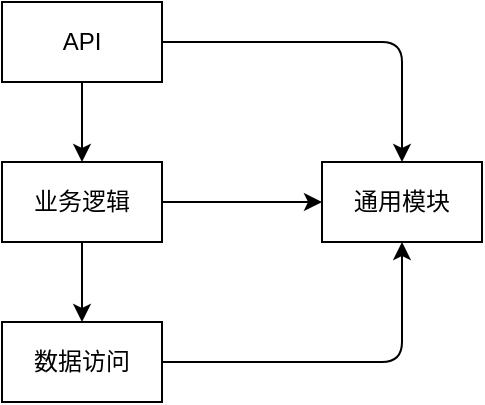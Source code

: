 <mxfile version="14.6.9" type="github">
  <diagram id="GY1wR1ctG8Jj0OJJDLwF" name="Page-1">
    <mxGraphModel dx="1182" dy="624" grid="1" gridSize="10" guides="1" tooltips="1" connect="1" arrows="1" fold="1" page="1" pageScale="1" pageWidth="827" pageHeight="1169" math="0" shadow="0">
      <root>
        <mxCell id="0" />
        <mxCell id="1" parent="0" />
        <mxCell id="LX0h06062_ws_X1BhVeB-3" value="" style="edgeStyle=orthogonalEdgeStyle;rounded=0;orthogonalLoop=1;jettySize=auto;html=1;" edge="1" parent="1" source="LX0h06062_ws_X1BhVeB-1" target="LX0h06062_ws_X1BhVeB-2">
          <mxGeometry relative="1" as="geometry" />
        </mxCell>
        <mxCell id="LX0h06062_ws_X1BhVeB-1" value="API" style="rounded=0;whiteSpace=wrap;html=1;" vertex="1" parent="1">
          <mxGeometry x="40" width="80" height="40" as="geometry" />
        </mxCell>
        <mxCell id="LX0h06062_ws_X1BhVeB-6" value="" style="edgeStyle=orthogonalEdgeStyle;rounded=0;orthogonalLoop=1;jettySize=auto;html=1;" edge="1" parent="1" source="LX0h06062_ws_X1BhVeB-2" target="LX0h06062_ws_X1BhVeB-4">
          <mxGeometry relative="1" as="geometry" />
        </mxCell>
        <mxCell id="LX0h06062_ws_X1BhVeB-7" value="" style="edgeStyle=orthogonalEdgeStyle;rounded=0;orthogonalLoop=1;jettySize=auto;html=1;" edge="1" parent="1" source="LX0h06062_ws_X1BhVeB-2" target="LX0h06062_ws_X1BhVeB-5">
          <mxGeometry relative="1" as="geometry" />
        </mxCell>
        <mxCell id="LX0h06062_ws_X1BhVeB-2" value="业务逻辑" style="rounded=0;whiteSpace=wrap;html=1;" vertex="1" parent="1">
          <mxGeometry x="40" y="80" width="80" height="40" as="geometry" />
        </mxCell>
        <mxCell id="LX0h06062_ws_X1BhVeB-4" value="数据访问" style="rounded=0;whiteSpace=wrap;html=1;" vertex="1" parent="1">
          <mxGeometry x="40" y="160" width="80" height="40" as="geometry" />
        </mxCell>
        <mxCell id="LX0h06062_ws_X1BhVeB-5" value="通用模块" style="rounded=0;whiteSpace=wrap;html=1;" vertex="1" parent="1">
          <mxGeometry x="200" y="80" width="80" height="40" as="geometry" />
        </mxCell>
        <mxCell id="LX0h06062_ws_X1BhVeB-9" value="" style="edgeStyle=segmentEdgeStyle;endArrow=classic;html=1;exitX=1;exitY=0.5;exitDx=0;exitDy=0;entryX=0.5;entryY=0;entryDx=0;entryDy=0;" edge="1" parent="1" source="LX0h06062_ws_X1BhVeB-1" target="LX0h06062_ws_X1BhVeB-5">
          <mxGeometry width="50" height="50" relative="1" as="geometry">
            <mxPoint x="130" y="50" as="sourcePoint" />
            <mxPoint x="180" as="targetPoint" />
          </mxGeometry>
        </mxCell>
        <mxCell id="LX0h06062_ws_X1BhVeB-10" value="" style="edgeStyle=segmentEdgeStyle;endArrow=classic;html=1;exitX=1;exitY=0.5;exitDx=0;exitDy=0;entryX=0.5;entryY=1;entryDx=0;entryDy=0;" edge="1" parent="1" source="LX0h06062_ws_X1BhVeB-4" target="LX0h06062_ws_X1BhVeB-5">
          <mxGeometry width="50" height="50" relative="1" as="geometry">
            <mxPoint x="140" y="200" as="sourcePoint" />
            <mxPoint x="190" y="150" as="targetPoint" />
          </mxGeometry>
        </mxCell>
      </root>
    </mxGraphModel>
  </diagram>
</mxfile>

